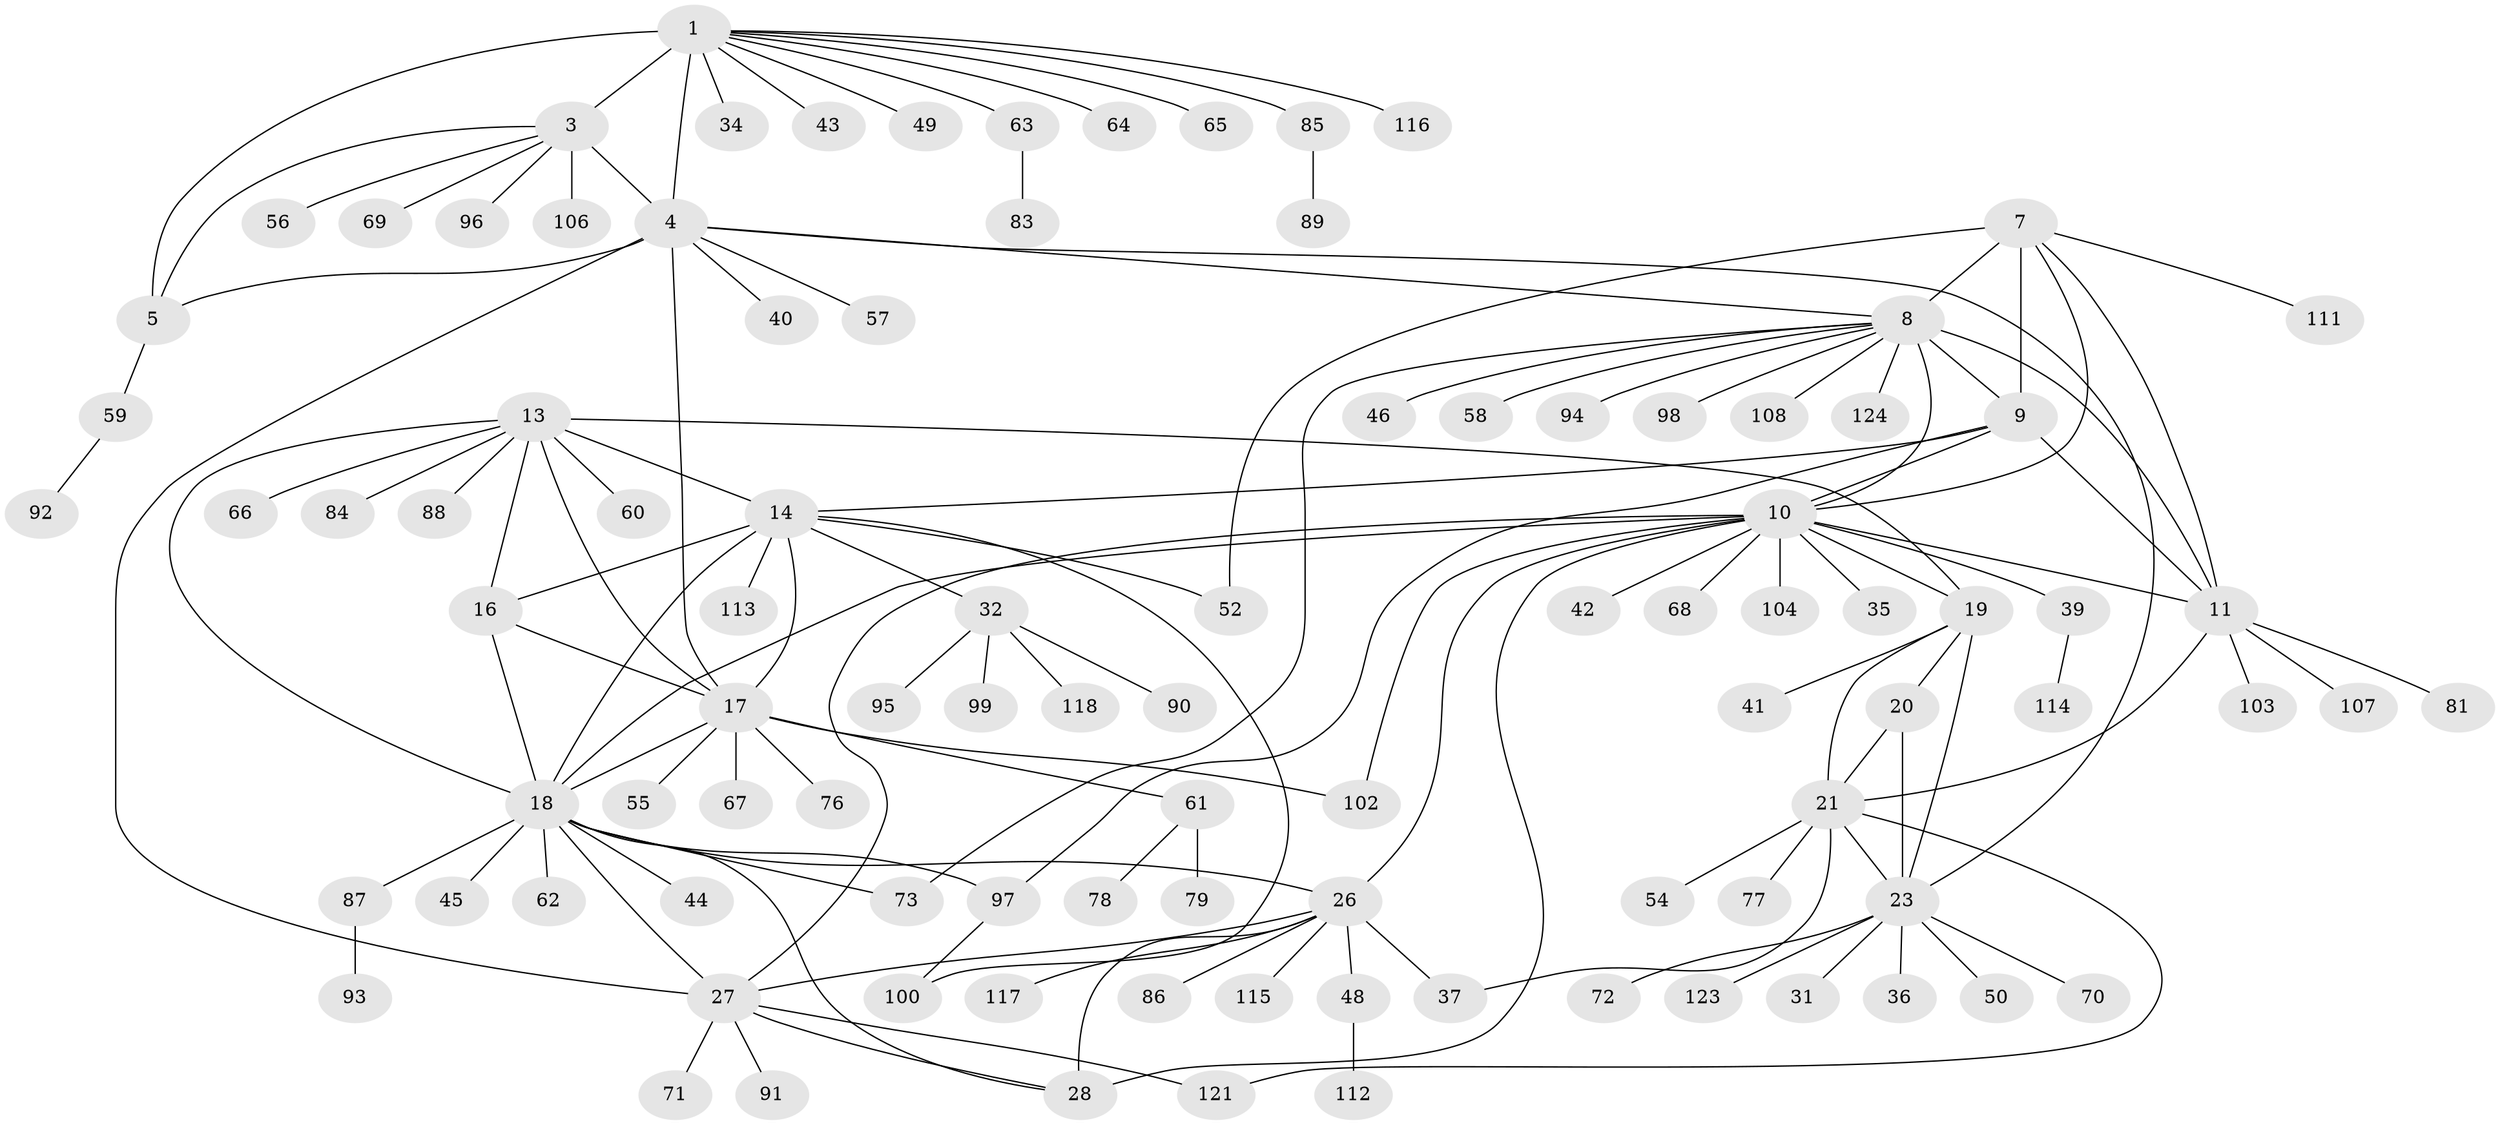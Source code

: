 // original degree distribution, {12: 0.016129032258064516, 6: 0.056451612903225805, 10: 0.056451612903225805, 7: 0.03225806451612903, 9: 0.024193548387096774, 8: 0.016129032258064516, 11: 0.008064516129032258, 5: 0.03225806451612903, 13: 0.008064516129032258, 2: 0.0967741935483871, 3: 0.06451612903225806, 1: 0.5887096774193549}
// Generated by graph-tools (version 1.1) at 2025/42/03/06/25 10:42:12]
// undirected, 99 vertices, 135 edges
graph export_dot {
graph [start="1"]
  node [color=gray90,style=filled];
  1 [super="+2"];
  3 [super="+101"];
  4 [super="+6"];
  5;
  7;
  8 [super="+12"];
  9;
  10 [super="+30"];
  11 [super="+74"];
  13 [super="+120"];
  14 [super="+15"];
  16;
  17 [super="+33"];
  18 [super="+25"];
  19 [super="+24"];
  20 [super="+82"];
  21 [super="+22"];
  23 [super="+51"];
  26 [super="+29"];
  27 [super="+80"];
  28;
  31 [super="+53"];
  32 [super="+38"];
  34;
  35;
  36;
  37 [super="+47"];
  39;
  40;
  41;
  42 [super="+105"];
  43;
  44;
  45;
  46;
  48;
  49;
  50;
  52 [super="+122"];
  54;
  55;
  56;
  57;
  58;
  59;
  60;
  61 [super="+75"];
  62;
  63;
  64;
  65;
  66;
  67;
  68;
  69;
  70;
  71;
  72;
  73 [super="+110"];
  76;
  77;
  78;
  79;
  81;
  83;
  84;
  85 [super="+109"];
  86;
  87;
  88;
  89;
  90;
  91;
  92;
  93;
  94;
  95;
  96;
  97;
  98;
  99;
  100 [super="+119"];
  102;
  103;
  104;
  106;
  107;
  108;
  111;
  112;
  113;
  114;
  115;
  116;
  117;
  118;
  121;
  123;
  124;
  1 -- 3 [weight=2];
  1 -- 4 [weight=4];
  1 -- 5 [weight=2];
  1 -- 34;
  1 -- 43;
  1 -- 63;
  1 -- 64;
  1 -- 65;
  1 -- 85;
  1 -- 116;
  1 -- 49;
  3 -- 4 [weight=2];
  3 -- 5;
  3 -- 56;
  3 -- 69;
  3 -- 96;
  3 -- 106;
  4 -- 5 [weight=2];
  4 -- 17;
  4 -- 23;
  4 -- 27;
  4 -- 40;
  4 -- 57;
  4 -- 8;
  5 -- 59;
  7 -- 8 [weight=2];
  7 -- 9;
  7 -- 10;
  7 -- 11;
  7 -- 52;
  7 -- 111;
  8 -- 9 [weight=2];
  8 -- 10 [weight=2];
  8 -- 11 [weight=2];
  8 -- 46;
  8 -- 58;
  8 -- 94;
  8 -- 108;
  8 -- 124;
  8 -- 73;
  8 -- 98;
  9 -- 10;
  9 -- 11;
  9 -- 14;
  9 -- 97;
  10 -- 11;
  10 -- 35;
  10 -- 39;
  10 -- 42;
  10 -- 104;
  10 -- 68;
  10 -- 102;
  10 -- 18;
  10 -- 19;
  10 -- 26 [weight=2];
  10 -- 27;
  10 -- 28;
  11 -- 81;
  11 -- 103;
  11 -- 107;
  11 -- 21;
  13 -- 14 [weight=2];
  13 -- 16;
  13 -- 17;
  13 -- 18;
  13 -- 19;
  13 -- 60;
  13 -- 66;
  13 -- 84;
  13 -- 88;
  14 -- 16 [weight=2];
  14 -- 17 [weight=2];
  14 -- 18 [weight=2];
  14 -- 32;
  14 -- 52;
  14 -- 100;
  14 -- 113;
  16 -- 17;
  16 -- 18;
  17 -- 18;
  17 -- 61;
  17 -- 67;
  17 -- 76;
  17 -- 102;
  17 -- 55;
  18 -- 97;
  18 -- 73;
  18 -- 44;
  18 -- 45;
  18 -- 87;
  18 -- 26 [weight=2];
  18 -- 27;
  18 -- 28;
  18 -- 62;
  19 -- 20 [weight=2];
  19 -- 21 [weight=4];
  19 -- 23 [weight=2];
  19 -- 41;
  20 -- 21 [weight=2];
  20 -- 23;
  21 -- 23 [weight=2];
  21 -- 37;
  21 -- 77;
  21 -- 54;
  21 -- 121;
  23 -- 31;
  23 -- 36;
  23 -- 50;
  23 -- 70;
  23 -- 72;
  23 -- 123;
  26 -- 27 [weight=2];
  26 -- 28 [weight=2];
  26 -- 37;
  26 -- 115;
  26 -- 48;
  26 -- 117;
  26 -- 86;
  27 -- 28;
  27 -- 71;
  27 -- 91;
  27 -- 121;
  32 -- 90;
  32 -- 95;
  32 -- 118;
  32 -- 99;
  39 -- 114;
  48 -- 112;
  59 -- 92;
  61 -- 79;
  61 -- 78;
  63 -- 83;
  85 -- 89;
  87 -- 93;
  97 -- 100;
}

